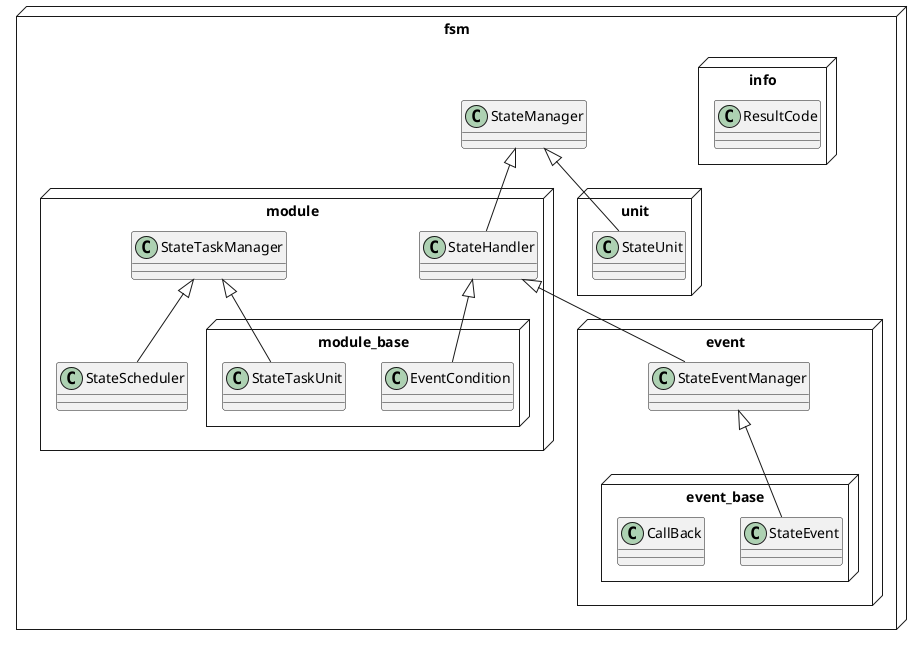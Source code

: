 @startuml

'left to right direction

package fsm <<Node>> {
    class StateManager

    package module <<Node>> {
        class StateHandler
        class StateTaskManager
        class StateScheduler

        package module_base <<Node>> {
            class StateTaskUnit
            class EventCondition
        }
    }

    package unit <<Node>> {
        class StateUnit
    }

    package event <<Node>> {
        class StateEventManager

        package event_base <<Node>> {
            class StateEvent
            class CallBack
        }
    }

    package info <<Node>> {
        class ResultCode
    }
}

StateManager <|-- StateHandler
StateManager <|-- StateUnit

StateHandler <|-- StateEventManager
StateHandler <|-- EventCondition

StateTaskManager <|-- StateScheduler
StateTaskManager <|-- StateTaskUnit
StateEventManager <|-- StateEvent

@enduml